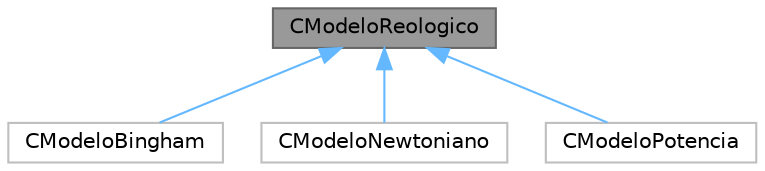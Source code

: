 digraph "CModeloReologico"
{
 // LATEX_PDF_SIZE
  bgcolor="transparent";
  edge [fontname=Helvetica,fontsize=10,labelfontname=Helvetica,labelfontsize=10];
  node [fontname=Helvetica,fontsize=10,shape=box,height=0.2,width=0.4];
  Node1 [id="Node000001",label="CModeloReologico",height=0.2,width=0.4,color="gray40", fillcolor="grey60", style="filled", fontcolor="black",tooltip=" "];
  Node1 -> Node2 [id="edge1_Node000001_Node000002",dir="back",color="steelblue1",style="solid",tooltip=" "];
  Node2 [id="Node000002",label="CModeloBingham",height=0.2,width=0.4,color="grey75", fillcolor="white", style="filled",URL="$class_c_modelo_bingham.html",tooltip=" "];
  Node1 -> Node3 [id="edge2_Node000001_Node000003",dir="back",color="steelblue1",style="solid",tooltip=" "];
  Node3 [id="Node000003",label="CModeloNewtoniano",height=0.2,width=0.4,color="grey75", fillcolor="white", style="filled",URL="$class_c_modelo_newtoniano.html",tooltip=" "];
  Node1 -> Node4 [id="edge3_Node000001_Node000004",dir="back",color="steelblue1",style="solid",tooltip=" "];
  Node4 [id="Node000004",label="CModeloPotencia",height=0.2,width=0.4,color="grey75", fillcolor="white", style="filled",URL="$class_c_modelo_potencia.html",tooltip=" "];
}
